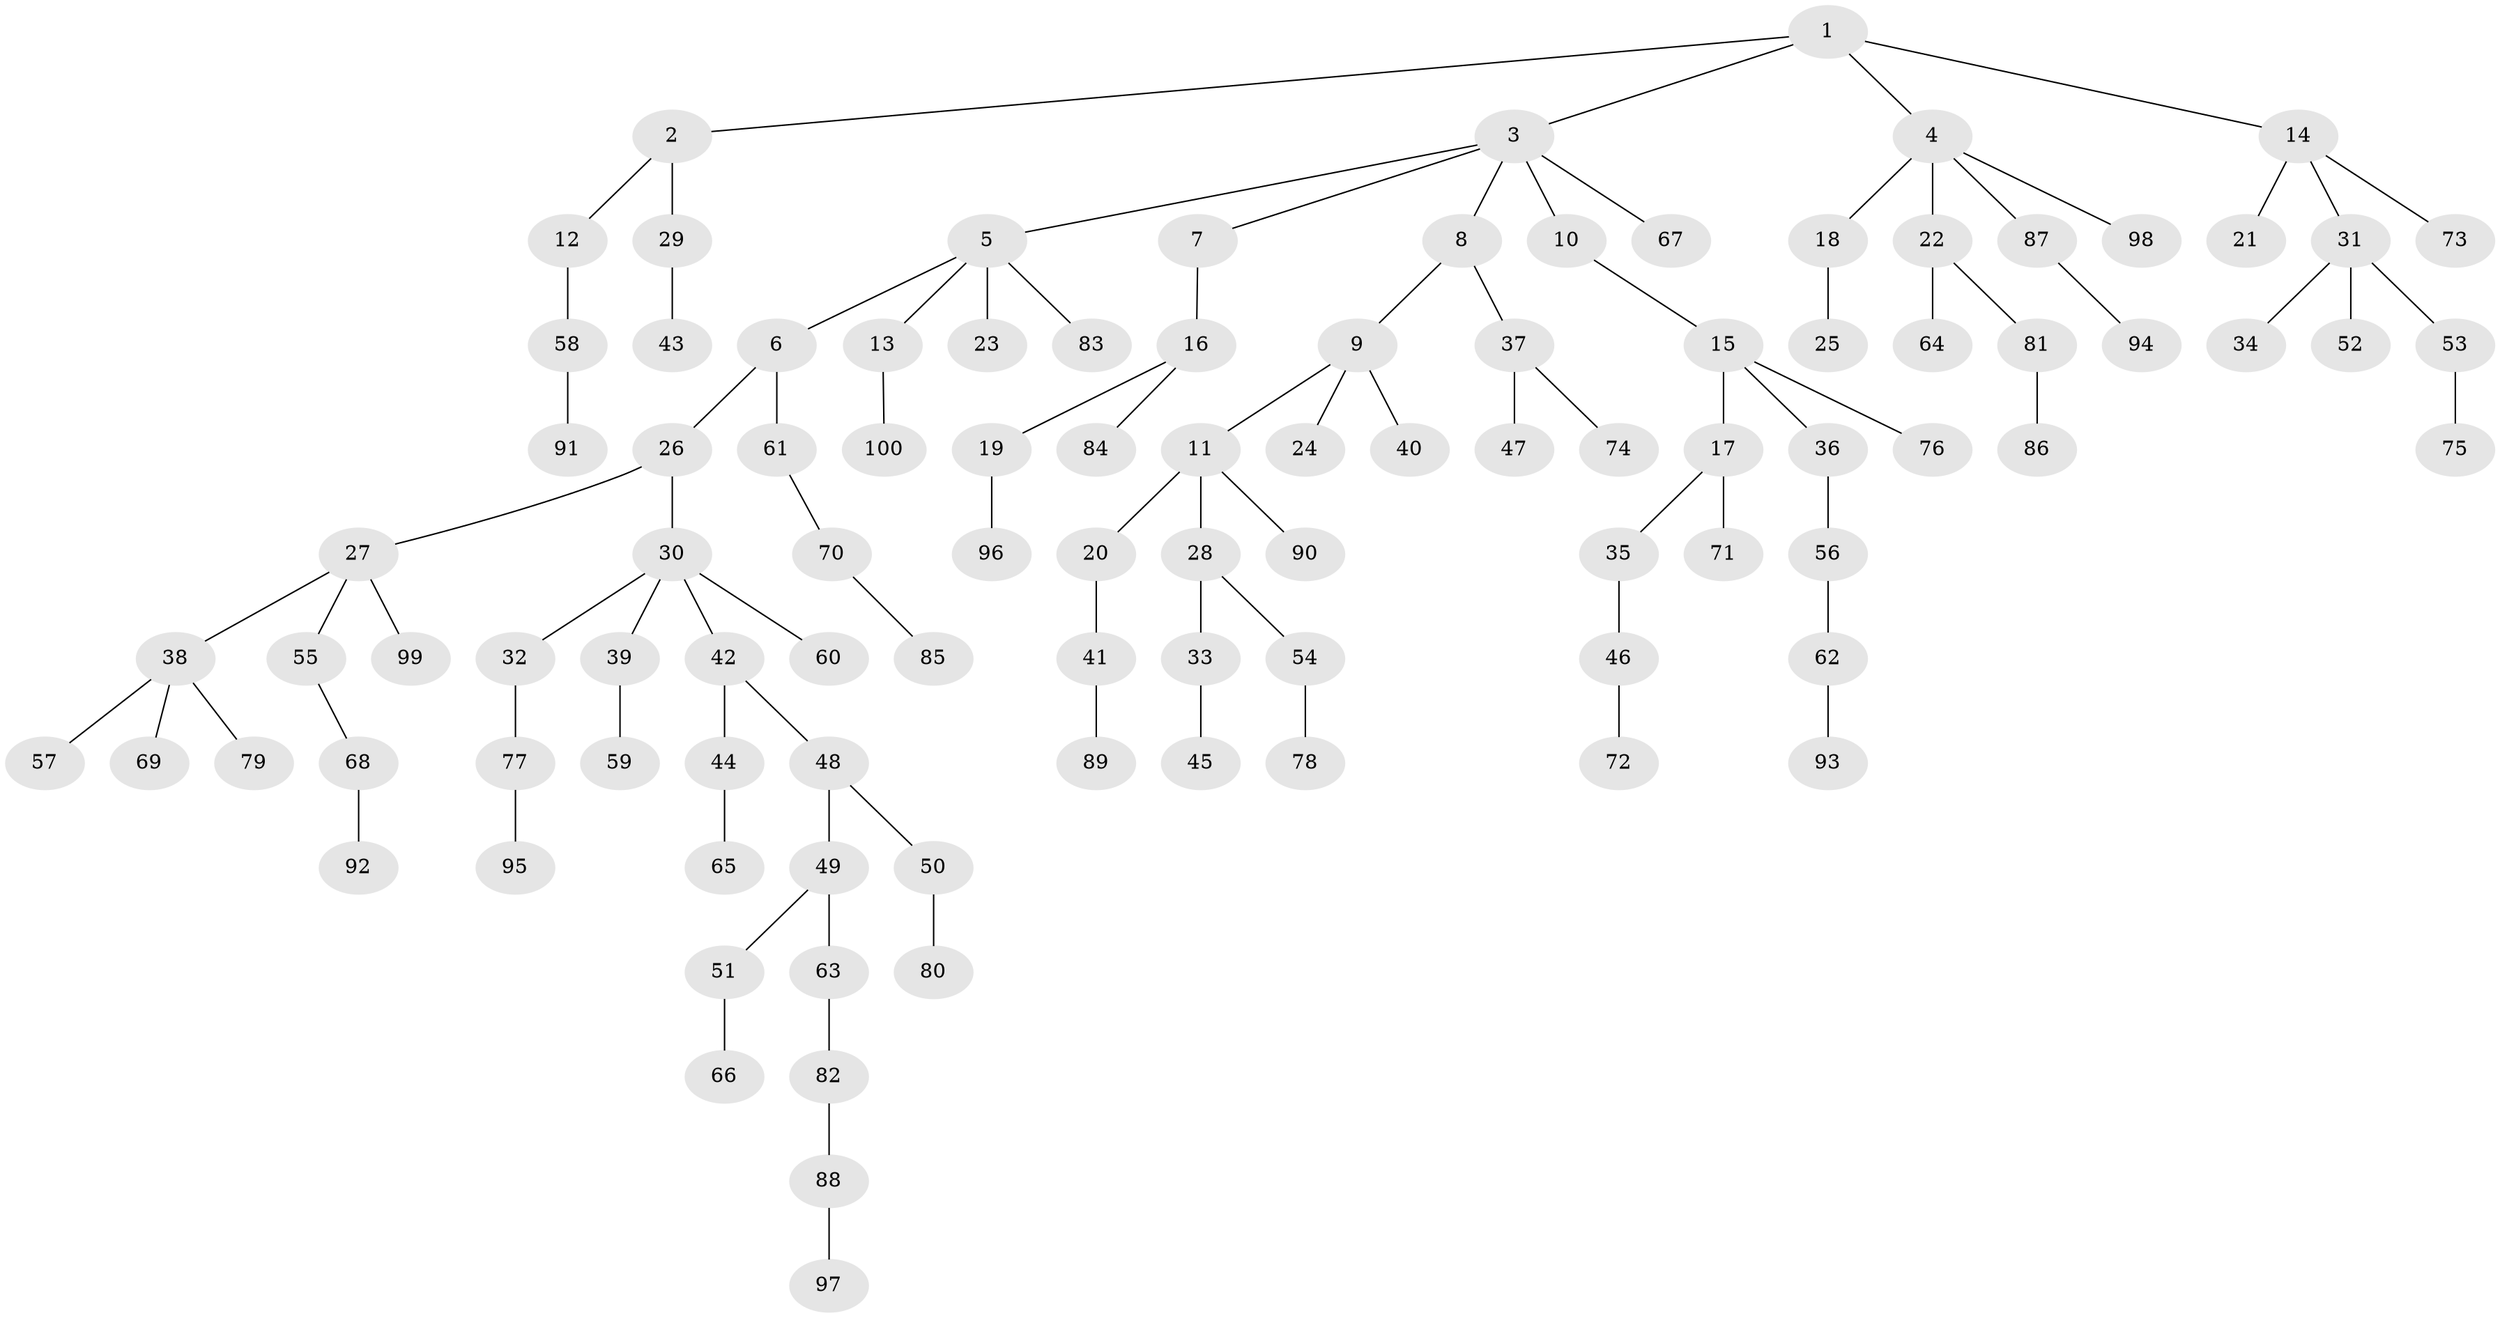 // Generated by graph-tools (version 1.1) at 2025/38/02/21/25 10:38:55]
// undirected, 100 vertices, 99 edges
graph export_dot {
graph [start="1"]
  node [color=gray90,style=filled];
  1;
  2;
  3;
  4;
  5;
  6;
  7;
  8;
  9;
  10;
  11;
  12;
  13;
  14;
  15;
  16;
  17;
  18;
  19;
  20;
  21;
  22;
  23;
  24;
  25;
  26;
  27;
  28;
  29;
  30;
  31;
  32;
  33;
  34;
  35;
  36;
  37;
  38;
  39;
  40;
  41;
  42;
  43;
  44;
  45;
  46;
  47;
  48;
  49;
  50;
  51;
  52;
  53;
  54;
  55;
  56;
  57;
  58;
  59;
  60;
  61;
  62;
  63;
  64;
  65;
  66;
  67;
  68;
  69;
  70;
  71;
  72;
  73;
  74;
  75;
  76;
  77;
  78;
  79;
  80;
  81;
  82;
  83;
  84;
  85;
  86;
  87;
  88;
  89;
  90;
  91;
  92;
  93;
  94;
  95;
  96;
  97;
  98;
  99;
  100;
  1 -- 2;
  1 -- 3;
  1 -- 4;
  1 -- 14;
  2 -- 12;
  2 -- 29;
  3 -- 5;
  3 -- 7;
  3 -- 8;
  3 -- 10;
  3 -- 67;
  4 -- 18;
  4 -- 22;
  4 -- 87;
  4 -- 98;
  5 -- 6;
  5 -- 13;
  5 -- 23;
  5 -- 83;
  6 -- 26;
  6 -- 61;
  7 -- 16;
  8 -- 9;
  8 -- 37;
  9 -- 11;
  9 -- 24;
  9 -- 40;
  10 -- 15;
  11 -- 20;
  11 -- 28;
  11 -- 90;
  12 -- 58;
  13 -- 100;
  14 -- 21;
  14 -- 31;
  14 -- 73;
  15 -- 17;
  15 -- 36;
  15 -- 76;
  16 -- 19;
  16 -- 84;
  17 -- 35;
  17 -- 71;
  18 -- 25;
  19 -- 96;
  20 -- 41;
  22 -- 64;
  22 -- 81;
  26 -- 27;
  26 -- 30;
  27 -- 38;
  27 -- 55;
  27 -- 99;
  28 -- 33;
  28 -- 54;
  29 -- 43;
  30 -- 32;
  30 -- 39;
  30 -- 42;
  30 -- 60;
  31 -- 34;
  31 -- 52;
  31 -- 53;
  32 -- 77;
  33 -- 45;
  35 -- 46;
  36 -- 56;
  37 -- 47;
  37 -- 74;
  38 -- 57;
  38 -- 69;
  38 -- 79;
  39 -- 59;
  41 -- 89;
  42 -- 44;
  42 -- 48;
  44 -- 65;
  46 -- 72;
  48 -- 49;
  48 -- 50;
  49 -- 51;
  49 -- 63;
  50 -- 80;
  51 -- 66;
  53 -- 75;
  54 -- 78;
  55 -- 68;
  56 -- 62;
  58 -- 91;
  61 -- 70;
  62 -- 93;
  63 -- 82;
  68 -- 92;
  70 -- 85;
  77 -- 95;
  81 -- 86;
  82 -- 88;
  87 -- 94;
  88 -- 97;
}
